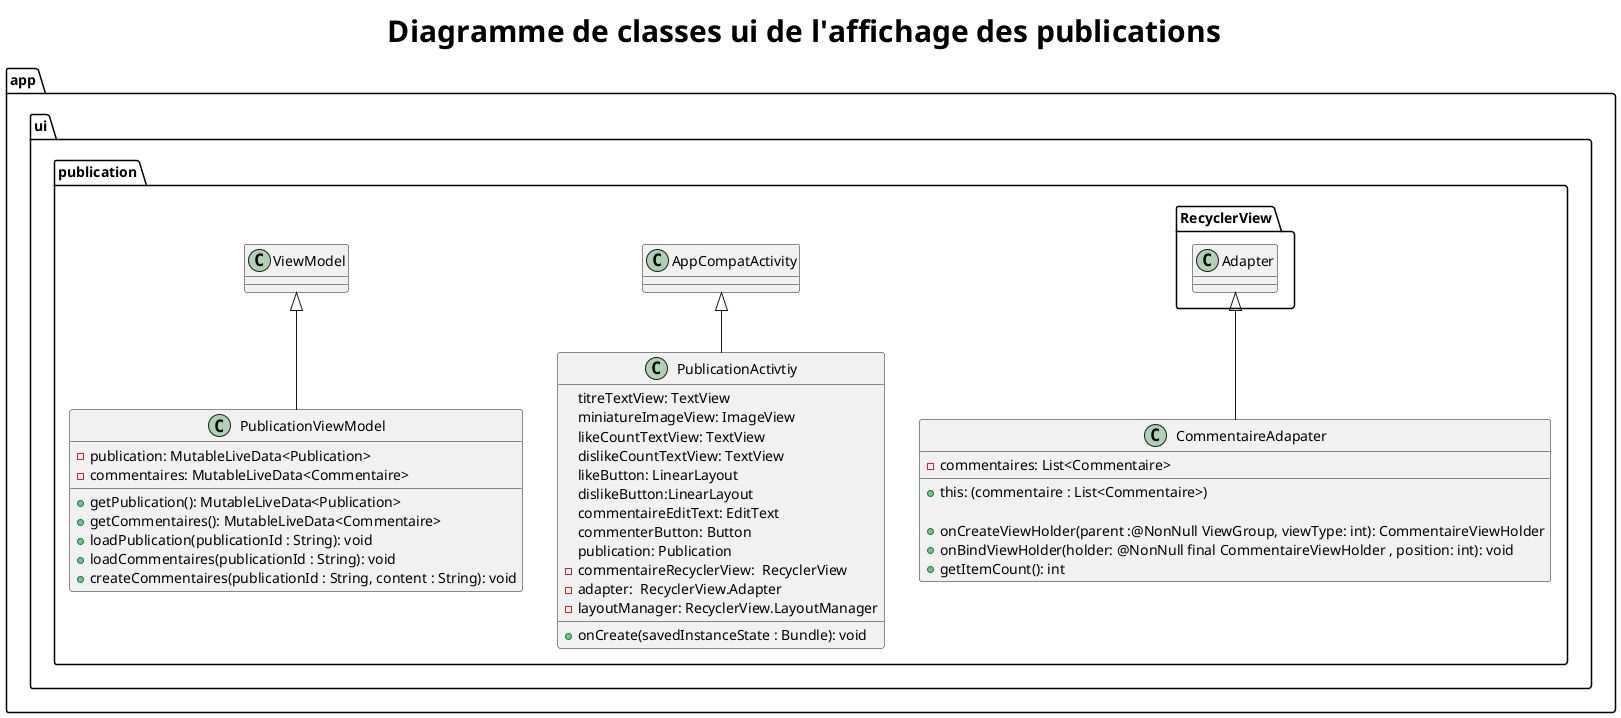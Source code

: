 @startuml modelui7
title <size:30><b>Diagramme de classes ui de l'affichage des publications</b></size>

package app{

  package ui{

  package publication{

          class CommentaireAdapater extends RecyclerView.Adapter {
              - commentaires: List<Commentaire>

               + this: (commentaire : List<Commentaire>)

                + onCreateViewHolder(parent :@NonNull ViewGroup, viewType: int): CommentaireViewHolder
                + onBindViewHolder(holder: @NonNull final CommentaireViewHolder , position: int): void
                + getItemCount(): int
          }


          class PublicationActivtiy extends AppCompatActivity{
                 titreTextView: TextView
                 miniatureImageView: ImageView
                 likeCountTextView: TextView
                 dislikeCountTextView: TextView
                 likeButton: LinearLayout
                 dislikeButton:LinearLayout
                 commentaireEditText: EditText
                 commenterButton: Button
                 publication: Publication
                 - commentaireRecyclerView:  RecyclerView
                 - adapter:  RecyclerView.Adapter
                 - layoutManager: RecyclerView.LayoutManager

                 + onCreate(savedInstanceState : Bundle): void
          }

          class PublicationViewModel extends ViewModel{
              - publication: MutableLiveData<Publication>
              - commentaires: MutableLiveData<Commentaire>

              + getPublication(): MutableLiveData<Publication>
              + getCommentaires(): MutableLiveData<Commentaire>
              + loadPublication(publicationId : String): void
              + loadCommentaires(publicationId : String): void
              + createCommentaires(publicationId : String, content : String): void
          }
      }
   }
}
@enduml